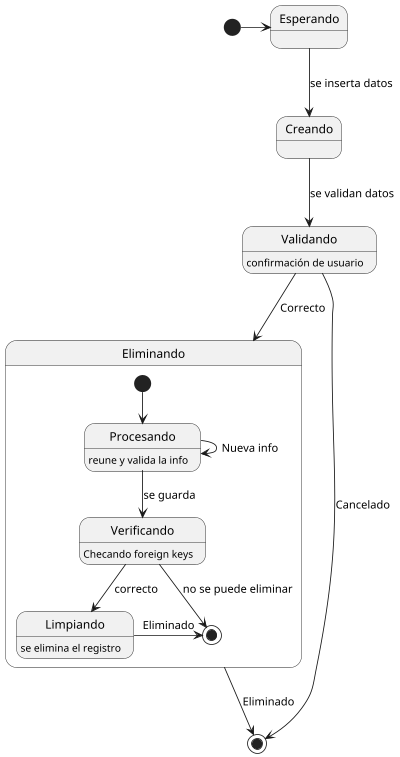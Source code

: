 @startuml
scale 400 width

[*] -> Esperando
Esperando --> Creando : se inserta datos
Creando --> Validando : se validan datos
Validando : confirmación de usuario
Validando --> Eliminando : Correcto
Validando --> [*] : Cancelado
state Eliminando {
  state "Procesando" as long1
  long1 : reune y valida la info
  [*] --> long1
  long1 --> long1 : Nueva info
  long1 --> Verificando : se guarda
  Verificando : Checando foreign keys
  Verificando -> [*] : no se puede eliminar
  Verificando --> Limpiando : correcto
  Limpiando : se elimina el registro
    Limpiando -> [*] : Eliminado
}

Eliminando --> [*] : Eliminado


@enduml